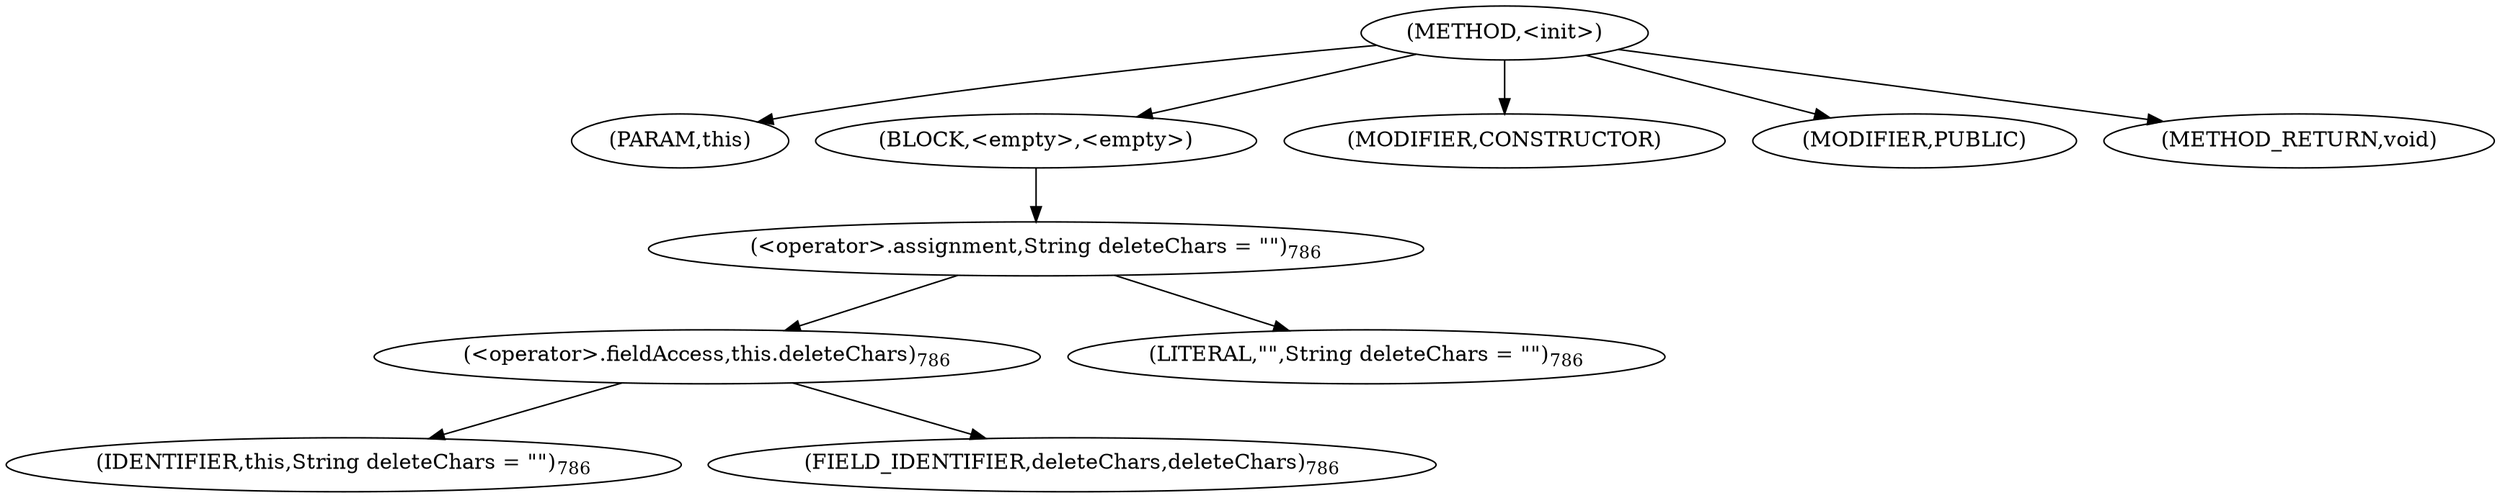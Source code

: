 digraph "&lt;init&gt;" {  
"1736" [label = <(METHOD,&lt;init&gt;)> ]
"1737" [label = <(PARAM,this)> ]
"1738" [label = <(BLOCK,&lt;empty&gt;,&lt;empty&gt;)> ]
"1739" [label = <(&lt;operator&gt;.assignment,String deleteChars = &quot;&quot;)<SUB>786</SUB>> ]
"1740" [label = <(&lt;operator&gt;.fieldAccess,this.deleteChars)<SUB>786</SUB>> ]
"1741" [label = <(IDENTIFIER,this,String deleteChars = &quot;&quot;)<SUB>786</SUB>> ]
"1742" [label = <(FIELD_IDENTIFIER,deleteChars,deleteChars)<SUB>786</SUB>> ]
"1743" [label = <(LITERAL,&quot;&quot;,String deleteChars = &quot;&quot;)<SUB>786</SUB>> ]
"1744" [label = <(MODIFIER,CONSTRUCTOR)> ]
"1745" [label = <(MODIFIER,PUBLIC)> ]
"1746" [label = <(METHOD_RETURN,void)> ]
  "1736" -> "1737" 
  "1736" -> "1738" 
  "1736" -> "1744" 
  "1736" -> "1745" 
  "1736" -> "1746" 
  "1738" -> "1739" 
  "1739" -> "1740" 
  "1739" -> "1743" 
  "1740" -> "1741" 
  "1740" -> "1742" 
}
